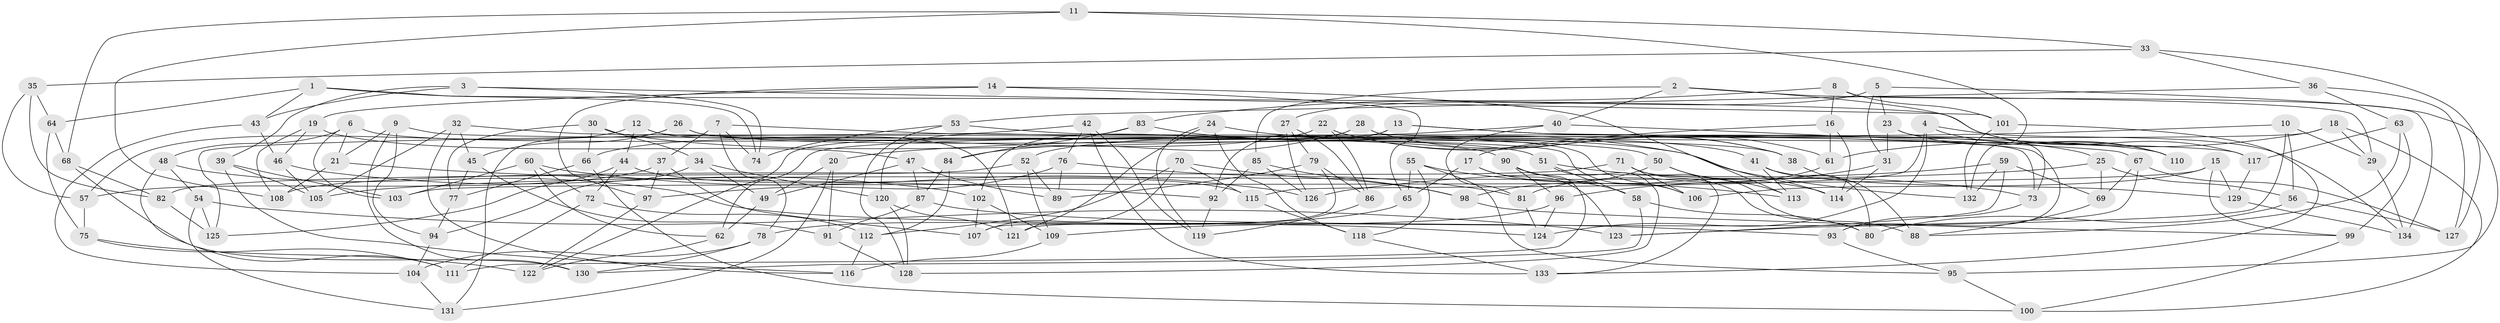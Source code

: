 // coarse degree distribution, {5: 0.24528301886792453, 4: 0.33962264150943394, 3: 0.07547169811320754, 7: 0.018867924528301886, 6: 0.09433962264150944, 8: 0.07547169811320754, 10: 0.03773584905660377, 15: 0.018867924528301886, 9: 0.05660377358490566, 11: 0.03773584905660377}
// Generated by graph-tools (version 1.1) at 2025/01/03/04/25 22:01:18]
// undirected, 134 vertices, 268 edges
graph export_dot {
graph [start="1"]
  node [color=gray90,style=filled];
  1;
  2;
  3;
  4;
  5;
  6;
  7;
  8;
  9;
  10;
  11;
  12;
  13;
  14;
  15;
  16;
  17;
  18;
  19;
  20;
  21;
  22;
  23;
  24;
  25;
  26;
  27;
  28;
  29;
  30;
  31;
  32;
  33;
  34;
  35;
  36;
  37;
  38;
  39;
  40;
  41;
  42;
  43;
  44;
  45;
  46;
  47;
  48;
  49;
  50;
  51;
  52;
  53;
  54;
  55;
  56;
  57;
  58;
  59;
  60;
  61;
  62;
  63;
  64;
  65;
  66;
  67;
  68;
  69;
  70;
  71;
  72;
  73;
  74;
  75;
  76;
  77;
  78;
  79;
  80;
  81;
  82;
  83;
  84;
  85;
  86;
  87;
  88;
  89;
  90;
  91;
  92;
  93;
  94;
  95;
  96;
  97;
  98;
  99;
  100;
  101;
  102;
  103;
  104;
  105;
  106;
  107;
  108;
  109;
  110;
  111;
  112;
  113;
  114;
  115;
  116;
  117;
  118;
  119;
  120;
  121;
  122;
  123;
  124;
  125;
  126;
  127;
  128;
  129;
  130;
  131;
  132;
  133;
  134;
  1 -- 74;
  1 -- 64;
  1 -- 117;
  1 -- 43;
  2 -- 110;
  2 -- 29;
  2 -- 40;
  2 -- 85;
  3 -- 43;
  3 -- 74;
  3 -- 101;
  3 -- 39;
  4 -- 134;
  4 -- 115;
  4 -- 124;
  4 -- 110;
  5 -- 23;
  5 -- 95;
  5 -- 27;
  5 -- 31;
  6 -- 51;
  6 -- 103;
  6 -- 48;
  6 -- 21;
  7 -- 78;
  7 -- 74;
  7 -- 50;
  7 -- 37;
  8 -- 16;
  8 -- 134;
  8 -- 101;
  8 -- 83;
  9 -- 130;
  9 -- 117;
  9 -- 94;
  9 -- 21;
  10 -- 56;
  10 -- 123;
  10 -- 20;
  10 -- 29;
  11 -- 132;
  11 -- 68;
  11 -- 108;
  11 -- 33;
  12 -- 57;
  12 -- 44;
  12 -- 121;
  12 -- 106;
  13 -- 122;
  13 -- 92;
  13 -- 25;
  13 -- 93;
  14 -- 113;
  14 -- 65;
  14 -- 97;
  14 -- 19;
  15 -- 106;
  15 -- 129;
  15 -- 103;
  15 -- 99;
  16 -- 61;
  16 -- 114;
  16 -- 17;
  17 -- 123;
  17 -- 58;
  17 -- 65;
  18 -- 100;
  18 -- 61;
  18 -- 29;
  18 -- 62;
  19 -- 108;
  19 -- 47;
  19 -- 46;
  20 -- 49;
  20 -- 91;
  20 -- 131;
  21 -- 92;
  21 -- 108;
  22 -- 66;
  22 -- 38;
  22 -- 61;
  22 -- 86;
  23 -- 73;
  23 -- 110;
  23 -- 31;
  24 -- 121;
  24 -- 119;
  24 -- 41;
  24 -- 118;
  25 -- 69;
  25 -- 56;
  25 -- 105;
  26 -- 106;
  26 -- 38;
  26 -- 131;
  26 -- 45;
  27 -- 86;
  27 -- 79;
  27 -- 126;
  28 -- 73;
  28 -- 38;
  28 -- 102;
  28 -- 84;
  29 -- 134;
  30 -- 132;
  30 -- 77;
  30 -- 66;
  30 -- 34;
  31 -- 114;
  31 -- 96;
  32 -- 90;
  32 -- 45;
  32 -- 105;
  32 -- 116;
  33 -- 36;
  33 -- 35;
  33 -- 127;
  34 -- 94;
  34 -- 49;
  34 -- 120;
  35 -- 64;
  35 -- 82;
  35 -- 57;
  36 -- 127;
  36 -- 53;
  36 -- 63;
  37 -- 57;
  37 -- 97;
  37 -- 107;
  38 -- 88;
  39 -- 116;
  39 -- 103;
  39 -- 105;
  40 -- 81;
  40 -- 52;
  40 -- 67;
  41 -- 80;
  41 -- 113;
  41 -- 129;
  42 -- 125;
  42 -- 119;
  42 -- 133;
  42 -- 76;
  43 -- 104;
  43 -- 46;
  44 -- 115;
  44 -- 125;
  44 -- 72;
  45 -- 91;
  45 -- 77;
  46 -- 102;
  46 -- 105;
  47 -- 87;
  47 -- 49;
  47 -- 89;
  48 -- 111;
  48 -- 124;
  48 -- 54;
  49 -- 62;
  50 -- 88;
  50 -- 98;
  50 -- 113;
  51 -- 73;
  51 -- 128;
  51 -- 58;
  52 -- 89;
  52 -- 109;
  52 -- 82;
  53 -- 74;
  53 -- 110;
  53 -- 128;
  54 -- 125;
  54 -- 123;
  54 -- 131;
  55 -- 118;
  55 -- 113;
  55 -- 95;
  55 -- 65;
  56 -- 127;
  56 -- 80;
  57 -- 75;
  58 -- 80;
  58 -- 130;
  59 -- 126;
  59 -- 69;
  59 -- 132;
  59 -- 123;
  60 -- 126;
  60 -- 72;
  60 -- 62;
  60 -- 103;
  61 -- 81;
  62 -- 122;
  63 -- 88;
  63 -- 99;
  63 -- 117;
  64 -- 68;
  64 -- 75;
  65 -- 78;
  66 -- 77;
  66 -- 100;
  67 -- 69;
  67 -- 127;
  67 -- 121;
  68 -- 130;
  68 -- 82;
  69 -- 88;
  70 -- 115;
  70 -- 107;
  70 -- 112;
  70 -- 98;
  71 -- 106;
  71 -- 133;
  71 -- 80;
  71 -- 108;
  72 -- 111;
  72 -- 112;
  73 -- 93;
  75 -- 111;
  75 -- 122;
  76 -- 97;
  76 -- 81;
  76 -- 89;
  77 -- 94;
  78 -- 104;
  78 -- 130;
  79 -- 89;
  79 -- 86;
  79 -- 107;
  81 -- 124;
  82 -- 125;
  83 -- 84;
  83 -- 120;
  83 -- 114;
  84 -- 87;
  84 -- 112;
  85 -- 98;
  85 -- 92;
  85 -- 126;
  86 -- 119;
  87 -- 93;
  87 -- 91;
  90 -- 96;
  90 -- 114;
  90 -- 111;
  91 -- 128;
  92 -- 119;
  93 -- 95;
  94 -- 104;
  95 -- 100;
  96 -- 109;
  96 -- 124;
  97 -- 122;
  98 -- 99;
  99 -- 100;
  101 -- 133;
  101 -- 132;
  102 -- 109;
  102 -- 107;
  104 -- 131;
  109 -- 116;
  112 -- 116;
  115 -- 118;
  117 -- 129;
  118 -- 133;
  120 -- 128;
  120 -- 121;
  129 -- 134;
}
